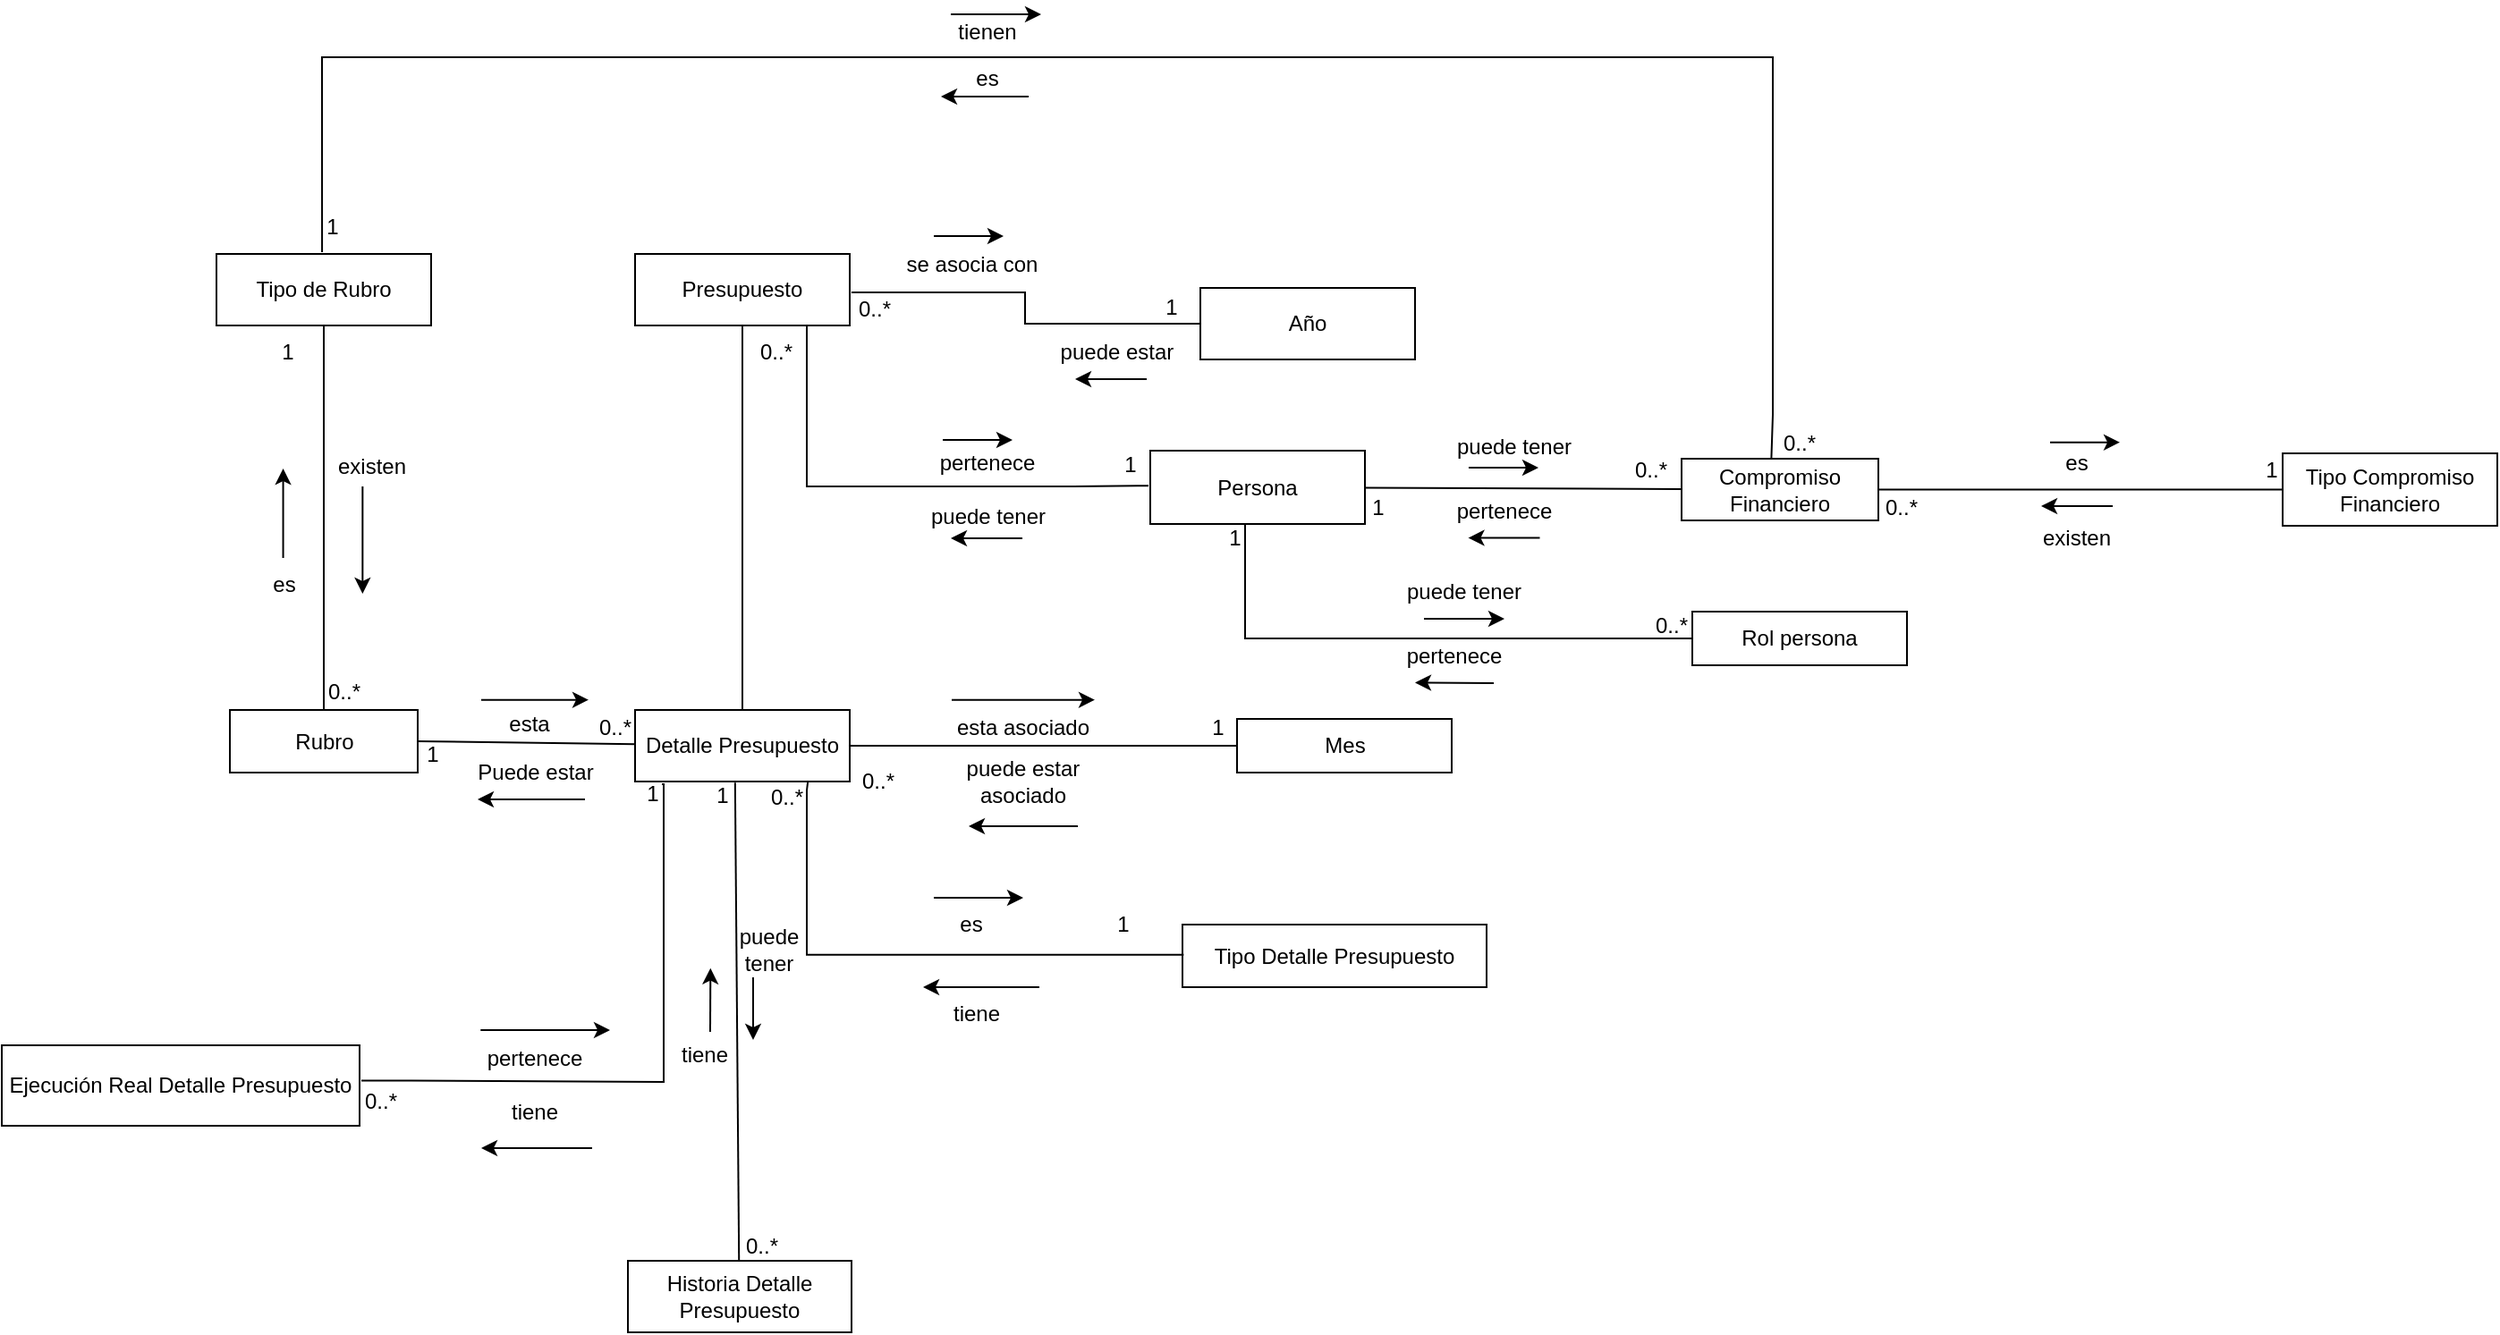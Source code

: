 <mxfile version="20.2.7" type="device"><diagram id="C5RBs43oDa-KdzZeNtuy" name="Page-1"><mxGraphModel dx="2405" dy="1973" grid="1" gridSize="10" guides="1" tooltips="1" connect="0" arrows="1" fold="1" page="1" pageScale="1" pageWidth="827" pageHeight="1169" math="0" shadow="0"><root><mxCell id="WIyWlLk6GJQsqaUBKTNV-0"/><mxCell id="WIyWlLk6GJQsqaUBKTNV-1" parent="WIyWlLk6GJQsqaUBKTNV-0"/><mxCell id="WJLRLvmz7m52M2c8Ak2l-0" value="Tipo de Rubro" style="rounded=0;whiteSpace=wrap;html=1;" parent="WIyWlLk6GJQsqaUBKTNV-1" vertex="1"><mxGeometry x="105" y="120" width="120" height="40" as="geometry"/></mxCell><mxCell id="WJLRLvmz7m52M2c8Ak2l-1" value="Rubro" style="rounded=0;whiteSpace=wrap;html=1;" parent="WIyWlLk6GJQsqaUBKTNV-1" vertex="1"><mxGeometry x="112.5" y="375" width="105" height="35" as="geometry"/></mxCell><mxCell id="WJLRLvmz7m52M2c8Ak2l-3" value="Detalle Presupuesto" style="rounded=0;whiteSpace=wrap;html=1;" parent="WIyWlLk6GJQsqaUBKTNV-1" vertex="1"><mxGeometry x="339" y="375" width="120" height="40" as="geometry"/></mxCell><mxCell id="WJLRLvmz7m52M2c8Ak2l-4" value="Mes" style="rounded=0;whiteSpace=wrap;html=1;" parent="WIyWlLk6GJQsqaUBKTNV-1" vertex="1"><mxGeometry x="675.5" y="380" width="120" height="30" as="geometry"/></mxCell><mxCell id="WJLRLvmz7m52M2c8Ak2l-5" value="Presupuesto" style="rounded=0;whiteSpace=wrap;html=1;" parent="WIyWlLk6GJQsqaUBKTNV-1" vertex="1"><mxGeometry x="339" y="120" width="120" height="40" as="geometry"/></mxCell><mxCell id="WJLRLvmz7m52M2c8Ak2l-6" value="Año" style="rounded=0;whiteSpace=wrap;html=1;" parent="WIyWlLk6GJQsqaUBKTNV-1" vertex="1"><mxGeometry x="655" y="139" width="120" height="40" as="geometry"/></mxCell><mxCell id="6fGS--f3S9HqLcqphyuH-20" style="edgeStyle=none;rounded=0;orthogonalLoop=1;jettySize=auto;html=1;entryX=0;entryY=0.5;entryDx=0;entryDy=0;entryPerimeter=0;startArrow=none;startFill=0;endArrow=none;endFill=0;" parent="WIyWlLk6GJQsqaUBKTNV-1" target="6fGS--f3S9HqLcqphyuH-19" edge="1"><mxGeometry relative="1" as="geometry"><mxPoint x="680" y="270" as="sourcePoint"/><Array as="points"><mxPoint x="680" y="335"/></Array></mxGeometry></mxCell><mxCell id="WJLRLvmz7m52M2c8Ak2l-7" value="Persona" style="rounded=0;whiteSpace=wrap;html=1;" parent="WIyWlLk6GJQsqaUBKTNV-1" vertex="1"><mxGeometry x="627" y="230" width="120" height="41" as="geometry"/></mxCell><mxCell id="WJLRLvmz7m52M2c8Ak2l-12" value="" style="endArrow=none;html=1;rounded=0;exitX=1;exitY=0.5;exitDx=0;exitDy=0;" parent="WIyWlLk6GJQsqaUBKTNV-1" source="WJLRLvmz7m52M2c8Ak2l-1" target="WJLRLvmz7m52M2c8Ak2l-3" edge="1"><mxGeometry width="50" height="50" relative="1" as="geometry"><mxPoint x="215" y="430" as="sourcePoint"/><mxPoint x="335" y="400" as="targetPoint"/></mxGeometry></mxCell><mxCell id="WJLRLvmz7m52M2c8Ak2l-13" value="0..*" style="text;html=1;strokeColor=none;fillColor=none;align=center;verticalAlign=middle;whiteSpace=wrap;rounded=0;" parent="WIyWlLk6GJQsqaUBKTNV-1" vertex="1"><mxGeometry x="163" y="357" width="27" height="15" as="geometry"/></mxCell><mxCell id="WJLRLvmz7m52M2c8Ak2l-14" value="1" style="text;html=1;strokeColor=none;fillColor=none;align=center;verticalAlign=middle;whiteSpace=wrap;rounded=0;" parent="WIyWlLk6GJQsqaUBKTNV-1" vertex="1"><mxGeometry x="115" y="160" width="60" height="30" as="geometry"/></mxCell><mxCell id="WJLRLvmz7m52M2c8Ak2l-16" value="" style="endArrow=none;html=1;rounded=0;entryX=0;entryY=0.5;entryDx=0;entryDy=0;exitX=1;exitY=0.5;exitDx=0;exitDy=0;" parent="WIyWlLk6GJQsqaUBKTNV-1" source="WJLRLvmz7m52M2c8Ak2l-3" target="WJLRLvmz7m52M2c8Ak2l-4" edge="1"><mxGeometry width="50" height="50" relative="1" as="geometry"><mxPoint x="485" y="400" as="sourcePoint"/><mxPoint x="509" y="350" as="targetPoint"/></mxGeometry></mxCell><mxCell id="WJLRLvmz7m52M2c8Ak2l-17" value="" style="endArrow=none;html=1;rounded=0;entryX=0.5;entryY=1;entryDx=0;entryDy=0;" parent="WIyWlLk6GJQsqaUBKTNV-1" source="WJLRLvmz7m52M2c8Ak2l-3" target="WJLRLvmz7m52M2c8Ak2l-5" edge="1"><mxGeometry width="50" height="50" relative="1" as="geometry"><mxPoint x="335" y="300" as="sourcePoint"/><mxPoint x="385" y="250" as="targetPoint"/></mxGeometry></mxCell><mxCell id="WJLRLvmz7m52M2c8Ak2l-18" value="" style="endArrow=none;html=1;rounded=0;exitX=0.5;exitY=0;exitDx=0;exitDy=0;" parent="WIyWlLk6GJQsqaUBKTNV-1" source="WJLRLvmz7m52M2c8Ak2l-1" target="WJLRLvmz7m52M2c8Ak2l-0" edge="1"><mxGeometry width="50" height="50" relative="1" as="geometry"><mxPoint x="335" y="300" as="sourcePoint"/><mxPoint x="385" y="250" as="targetPoint"/></mxGeometry></mxCell><mxCell id="WJLRLvmz7m52M2c8Ak2l-19" value="Tipo Detalle Presupuesto" style="rounded=0;whiteSpace=wrap;html=1;" parent="WIyWlLk6GJQsqaUBKTNV-1" vertex="1"><mxGeometry x="645" y="495" width="170" height="35" as="geometry"/></mxCell><mxCell id="WJLRLvmz7m52M2c8Ak2l-23" value="" style="endArrow=classic;html=1;rounded=0;" parent="WIyWlLk6GJQsqaUBKTNV-1" edge="1"><mxGeometry width="50" height="50" relative="1" as="geometry"><mxPoint x="186.68" y="250" as="sourcePoint"/><mxPoint x="186.68" y="310" as="targetPoint"/></mxGeometry></mxCell><mxCell id="WJLRLvmz7m52M2c8Ak2l-25" value="existen" style="text;html=1;strokeColor=none;fillColor=none;align=center;verticalAlign=middle;whiteSpace=wrap;rounded=0;" parent="WIyWlLk6GJQsqaUBKTNV-1" vertex="1"><mxGeometry x="166" y="227.25" width="52" height="24" as="geometry"/></mxCell><mxCell id="WJLRLvmz7m52M2c8Ak2l-28" value="es" style="text;html=1;strokeColor=none;fillColor=none;align=center;verticalAlign=middle;whiteSpace=wrap;rounded=0;" parent="WIyWlLk6GJQsqaUBKTNV-1" vertex="1"><mxGeometry x="112.5" y="290" width="60" height="30" as="geometry"/></mxCell><mxCell id="WJLRLvmz7m52M2c8Ak2l-29" value="" style="endArrow=classic;html=1;rounded=0;" parent="WIyWlLk6GJQsqaUBKTNV-1" edge="1"><mxGeometry width="50" height="50" relative="1" as="geometry"><mxPoint x="142.28" y="290" as="sourcePoint"/><mxPoint x="142.28" y="240" as="targetPoint"/><Array as="points"><mxPoint x="142.28" y="280"/></Array></mxGeometry></mxCell><mxCell id="WJLRLvmz7m52M2c8Ak2l-30" value="" style="endArrow=none;html=1;rounded=0;edgeStyle=orthogonalEdgeStyle;exitX=1.008;exitY=0.538;exitDx=0;exitDy=0;exitPerimeter=0;entryX=0;entryY=0.5;entryDx=0;entryDy=0;entryPerimeter=0;" parent="WIyWlLk6GJQsqaUBKTNV-1" source="WJLRLvmz7m52M2c8Ak2l-5" target="WJLRLvmz7m52M2c8Ak2l-6" edge="1"><mxGeometry width="50" height="50" relative="1" as="geometry"><mxPoint x="395" y="220" as="sourcePoint"/><mxPoint x="445" y="170" as="targetPoint"/></mxGeometry></mxCell><mxCell id="WJLRLvmz7m52M2c8Ak2l-31" value="0..*" style="text;html=1;strokeColor=none;fillColor=none;align=center;verticalAlign=middle;whiteSpace=wrap;rounded=0;" parent="WIyWlLk6GJQsqaUBKTNV-1" vertex="1"><mxGeometry x="453" y="136" width="40" height="30" as="geometry"/></mxCell><mxCell id="WJLRLvmz7m52M2c8Ak2l-33" value="1" style="text;html=1;strokeColor=none;fillColor=none;align=center;verticalAlign=middle;whiteSpace=wrap;rounded=0;" parent="WIyWlLk6GJQsqaUBKTNV-1" vertex="1"><mxGeometry x="622" y="140" width="34" height="20" as="geometry"/></mxCell><mxCell id="WJLRLvmz7m52M2c8Ak2l-34" value="" style="endArrow=none;html=1;rounded=0;edgeStyle=orthogonalEdgeStyle;entryX=-0.008;entryY=0.478;entryDx=0;entryDy=0;entryPerimeter=0;" parent="WIyWlLk6GJQsqaUBKTNV-1" source="WJLRLvmz7m52M2c8Ak2l-5" target="WJLRLvmz7m52M2c8Ak2l-7" edge="1"><mxGeometry width="50" height="50" relative="1" as="geometry"><mxPoint x="425" y="180" as="sourcePoint"/><mxPoint x="509" y="200" as="targetPoint"/><Array as="points"><mxPoint x="435" y="250"/><mxPoint x="584" y="250"/></Array></mxGeometry></mxCell><mxCell id="WJLRLvmz7m52M2c8Ak2l-35" value="0..*" style="text;html=1;strokeColor=none;fillColor=none;align=center;verticalAlign=middle;whiteSpace=wrap;rounded=0;" parent="WIyWlLk6GJQsqaUBKTNV-1" vertex="1"><mxGeometry x="450" y="400" width="50" height="30" as="geometry"/></mxCell><mxCell id="WJLRLvmz7m52M2c8Ak2l-36" value="1" style="text;html=1;strokeColor=none;fillColor=none;align=center;verticalAlign=middle;whiteSpace=wrap;rounded=0;" parent="WIyWlLk6GJQsqaUBKTNV-1" vertex="1"><mxGeometry x="645" y="370" width="40" height="30" as="geometry"/></mxCell><mxCell id="WJLRLvmz7m52M2c8Ak2l-37" value="esta asociado" style="text;html=1;strokeColor=none;fillColor=none;align=center;verticalAlign=middle;whiteSpace=wrap;rounded=0;" parent="WIyWlLk6GJQsqaUBKTNV-1" vertex="1"><mxGeometry x="506" y="370" width="100" height="30" as="geometry"/></mxCell><mxCell id="WJLRLvmz7m52M2c8Ak2l-38" value="puede estar asociado" style="text;html=1;strokeColor=none;fillColor=none;align=center;verticalAlign=middle;whiteSpace=wrap;rounded=0;" parent="WIyWlLk6GJQsqaUBKTNV-1" vertex="1"><mxGeometry x="506" y="405" width="100" height="20" as="geometry"/></mxCell><mxCell id="WJLRLvmz7m52M2c8Ak2l-40" value="" style="endArrow=classic;html=1;rounded=0;" parent="WIyWlLk6GJQsqaUBKTNV-1" edge="1"><mxGeometry width="50" height="50" relative="1" as="geometry"><mxPoint x="516" y="369.33" as="sourcePoint"/><mxPoint x="596" y="369.33" as="targetPoint"/></mxGeometry></mxCell><mxCell id="WJLRLvmz7m52M2c8Ak2l-41" value="" style="endArrow=classic;html=1;rounded=0;" parent="WIyWlLk6GJQsqaUBKTNV-1" edge="1"><mxGeometry width="50" height="50" relative="1" as="geometry"><mxPoint x="586.5" y="440.0" as="sourcePoint"/><mxPoint x="525.5" y="440" as="targetPoint"/></mxGeometry></mxCell><mxCell id="WJLRLvmz7m52M2c8Ak2l-42" value="" style="endArrow=none;html=1;rounded=0;edgeStyle=orthogonalEdgeStyle;exitX=0.004;exitY=0.482;exitDx=0;exitDy=0;exitPerimeter=0;entryX=0.805;entryY=0.997;entryDx=0;entryDy=0;entryPerimeter=0;" parent="WIyWlLk6GJQsqaUBKTNV-1" source="WJLRLvmz7m52M2c8Ak2l-19" target="WJLRLvmz7m52M2c8Ak2l-3" edge="1"><mxGeometry width="50" height="50" relative="1" as="geometry"><mxPoint x="595" y="530" as="sourcePoint"/><mxPoint x="398" y="430" as="targetPoint"/><Array as="points"><mxPoint x="435" y="511"/><mxPoint x="435" y="420"/></Array></mxGeometry></mxCell><mxCell id="WJLRLvmz7m52M2c8Ak2l-43" value="1" style="text;html=1;strokeColor=none;fillColor=none;align=center;verticalAlign=middle;whiteSpace=wrap;rounded=0;" parent="WIyWlLk6GJQsqaUBKTNV-1" vertex="1"><mxGeometry x="213" y="395" width="25.5" height="10" as="geometry"/></mxCell><mxCell id="WJLRLvmz7m52M2c8Ak2l-44" value="esta" style="text;html=1;strokeColor=none;fillColor=none;align=center;verticalAlign=middle;whiteSpace=wrap;rounded=0;" parent="WIyWlLk6GJQsqaUBKTNV-1" vertex="1"><mxGeometry x="250" y="378" width="60" height="10" as="geometry"/></mxCell><mxCell id="WJLRLvmz7m52M2c8Ak2l-45" value="0..*" style="text;html=1;strokeColor=none;fillColor=none;align=center;verticalAlign=middle;whiteSpace=wrap;rounded=0;" parent="WIyWlLk6GJQsqaUBKTNV-1" vertex="1"><mxGeometry x="308" y="370" width="40" height="30" as="geometry"/></mxCell><mxCell id="WJLRLvmz7m52M2c8Ak2l-46" value="Puede estar" style="text;html=1;strokeColor=none;fillColor=none;align=center;verticalAlign=middle;whiteSpace=wrap;rounded=0;" parent="WIyWlLk6GJQsqaUBKTNV-1" vertex="1"><mxGeometry x="244.5" y="400" width="77" height="20" as="geometry"/></mxCell><mxCell id="WJLRLvmz7m52M2c8Ak2l-47" value="" style="endArrow=classic;html=1;rounded=0;" parent="WIyWlLk6GJQsqaUBKTNV-1" edge="1"><mxGeometry width="50" height="50" relative="1" as="geometry"><mxPoint x="311" y="425" as="sourcePoint"/><mxPoint x="251" y="425" as="targetPoint"/></mxGeometry></mxCell><mxCell id="WJLRLvmz7m52M2c8Ak2l-48" value="" style="endArrow=classic;html=1;rounded=0;" parent="WIyWlLk6GJQsqaUBKTNV-1" edge="1"><mxGeometry width="50" height="50" relative="1" as="geometry"><mxPoint x="253" y="369.33" as="sourcePoint"/><mxPoint x="313" y="369.33" as="targetPoint"/></mxGeometry></mxCell><mxCell id="WJLRLvmz7m52M2c8Ak2l-49" value="0..*" style="text;html=1;strokeColor=none;fillColor=none;align=center;verticalAlign=middle;whiteSpace=wrap;rounded=0;" parent="WIyWlLk6GJQsqaUBKTNV-1" vertex="1"><mxGeometry x="405" y="160" width="26" height="30" as="geometry"/></mxCell><mxCell id="WJLRLvmz7m52M2c8Ak2l-50" value="1" style="text;html=1;strokeColor=none;fillColor=none;align=center;verticalAlign=middle;whiteSpace=wrap;rounded=0;" parent="WIyWlLk6GJQsqaUBKTNV-1" vertex="1"><mxGeometry x="605" y="227.25" width="22" height="22" as="geometry"/></mxCell><mxCell id="WJLRLvmz7m52M2c8Ak2l-51" value="pertenece" style="text;html=1;strokeColor=none;fillColor=none;align=center;verticalAlign=middle;whiteSpace=wrap;rounded=0;" parent="WIyWlLk6GJQsqaUBKTNV-1" vertex="1"><mxGeometry x="505.5" y="227.25" width="60" height="20" as="geometry"/></mxCell><mxCell id="WJLRLvmz7m52M2c8Ak2l-52" value="" style="endArrow=classic;html=1;rounded=0;" parent="WIyWlLk6GJQsqaUBKTNV-1" edge="1"><mxGeometry width="50" height="50" relative="1" as="geometry"><mxPoint x="555.5" y="279" as="sourcePoint"/><mxPoint x="515.5" y="279" as="targetPoint"/></mxGeometry></mxCell><mxCell id="WJLRLvmz7m52M2c8Ak2l-53" value="puede tener" style="text;html=1;strokeColor=none;fillColor=none;align=center;verticalAlign=middle;whiteSpace=wrap;rounded=0;" parent="WIyWlLk6GJQsqaUBKTNV-1" vertex="1"><mxGeometry x="495.5" y="253" width="81" height="27" as="geometry"/></mxCell><mxCell id="WJLRLvmz7m52M2c8Ak2l-54" value="" style="endArrow=classic;html=1;rounded=0;" parent="WIyWlLk6GJQsqaUBKTNV-1" edge="1"><mxGeometry width="50" height="50" relative="1" as="geometry"><mxPoint x="511" y="224" as="sourcePoint"/><mxPoint x="550" y="224" as="targetPoint"/></mxGeometry></mxCell><mxCell id="WJLRLvmz7m52M2c8Ak2l-55" value="se asocia con" style="text;html=1;strokeColor=none;fillColor=none;align=center;verticalAlign=middle;whiteSpace=wrap;rounded=0;" parent="WIyWlLk6GJQsqaUBKTNV-1" vertex="1"><mxGeometry x="484.5" y="116" width="85" height="20" as="geometry"/></mxCell><mxCell id="WJLRLvmz7m52M2c8Ak2l-56" value="puede estar" style="text;html=1;strokeColor=none;fillColor=none;align=center;verticalAlign=middle;whiteSpace=wrap;rounded=0;" parent="WIyWlLk6GJQsqaUBKTNV-1" vertex="1"><mxGeometry x="565.5" y="165" width="85" height="20" as="geometry"/></mxCell><mxCell id="WJLRLvmz7m52M2c8Ak2l-57" value="" style="endArrow=classic;html=1;rounded=0;" parent="WIyWlLk6GJQsqaUBKTNV-1" edge="1"><mxGeometry width="50" height="50" relative="1" as="geometry"><mxPoint x="506" y="110" as="sourcePoint"/><mxPoint x="545" y="110" as="targetPoint"/></mxGeometry></mxCell><mxCell id="WJLRLvmz7m52M2c8Ak2l-58" value="" style="endArrow=classic;html=1;rounded=0;" parent="WIyWlLk6GJQsqaUBKTNV-1" edge="1"><mxGeometry width="50" height="50" relative="1" as="geometry"><mxPoint x="625" y="190" as="sourcePoint"/><mxPoint x="585" y="190" as="targetPoint"/></mxGeometry></mxCell><mxCell id="WJLRLvmz7m52M2c8Ak2l-60" value="Ejecución Real Detalle Presupuesto" style="rounded=0;whiteSpace=wrap;html=1;" parent="WIyWlLk6GJQsqaUBKTNV-1" vertex="1"><mxGeometry x="-15" y="562.5" width="200" height="45" as="geometry"/></mxCell><mxCell id="WJLRLvmz7m52M2c8Ak2l-62" value="" style="endArrow=none;html=1;rounded=0;edgeStyle=orthogonalEdgeStyle;exitX=1.005;exitY=0.438;exitDx=0;exitDy=0;exitPerimeter=0;entryX=0.125;entryY=1.037;entryDx=0;entryDy=0;entryPerimeter=0;" parent="WIyWlLk6GJQsqaUBKTNV-1" source="WJLRLvmz7m52M2c8Ak2l-60" target="WJLRLvmz7m52M2c8Ak2l-3" edge="1"><mxGeometry width="50" height="50" relative="1" as="geometry"><mxPoint x="285" y="540" as="sourcePoint"/><mxPoint x="355" y="432" as="targetPoint"/><Array as="points"><mxPoint x="214" y="583"/><mxPoint x="355" y="583"/><mxPoint x="355" y="422"/></Array></mxGeometry></mxCell><mxCell id="WJLRLvmz7m52M2c8Ak2l-63" value="0..*" style="text;html=1;strokeColor=none;fillColor=none;align=center;verticalAlign=middle;whiteSpace=wrap;rounded=0;" parent="WIyWlLk6GJQsqaUBKTNV-1" vertex="1"><mxGeometry x="176" y="585" width="42" height="17" as="geometry"/></mxCell><mxCell id="WJLRLvmz7m52M2c8Ak2l-64" value="1" style="text;html=1;strokeColor=none;fillColor=none;align=center;verticalAlign=middle;whiteSpace=wrap;rounded=0;" parent="WIyWlLk6GJQsqaUBKTNV-1" vertex="1"><mxGeometry x="339" y="418" width="20" height="7" as="geometry"/></mxCell><mxCell id="WJLRLvmz7m52M2c8Ak2l-66" value="pertenece" style="text;html=1;strokeColor=none;fillColor=none;align=center;verticalAlign=middle;whiteSpace=wrap;rounded=0;" parent="WIyWlLk6GJQsqaUBKTNV-1" vertex="1"><mxGeometry x="253" y="555" width="60" height="30" as="geometry"/></mxCell><mxCell id="WJLRLvmz7m52M2c8Ak2l-67" value="" style="endArrow=classic;html=1;rounded=0;exitX=-0.006;exitY=-0.033;exitDx=0;exitDy=0;exitPerimeter=0;" parent="WIyWlLk6GJQsqaUBKTNV-1" source="WJLRLvmz7m52M2c8Ak2l-66" edge="1"><mxGeometry width="50" height="50" relative="1" as="geometry"><mxPoint x="285" y="540" as="sourcePoint"/><mxPoint x="325" y="554" as="targetPoint"/></mxGeometry></mxCell><mxCell id="WJLRLvmz7m52M2c8Ak2l-68" value="tiene" style="text;html=1;strokeColor=none;fillColor=none;align=center;verticalAlign=middle;whiteSpace=wrap;rounded=0;" parent="WIyWlLk6GJQsqaUBKTNV-1" vertex="1"><mxGeometry x="262" y="590" width="42" height="20" as="geometry"/></mxCell><mxCell id="WJLRLvmz7m52M2c8Ak2l-69" value="" style="endArrow=classic;html=1;rounded=0;" parent="WIyWlLk6GJQsqaUBKTNV-1" edge="1"><mxGeometry width="50" height="50" relative="1" as="geometry"><mxPoint x="315" y="620" as="sourcePoint"/><mxPoint x="253" y="620" as="targetPoint"/></mxGeometry></mxCell><mxCell id="WJLRLvmz7m52M2c8Ak2l-70" value="0..*" style="text;html=1;strokeColor=none;fillColor=none;align=center;verticalAlign=middle;whiteSpace=wrap;rounded=0;" parent="WIyWlLk6GJQsqaUBKTNV-1" vertex="1"><mxGeometry x="414" y="418.5" width="20" height="10" as="geometry"/></mxCell><mxCell id="WJLRLvmz7m52M2c8Ak2l-71" value="1" style="text;html=1;strokeColor=none;fillColor=none;align=center;verticalAlign=middle;whiteSpace=wrap;rounded=0;" parent="WIyWlLk6GJQsqaUBKTNV-1" vertex="1"><mxGeometry x="602" y="490" width="20" height="10" as="geometry"/></mxCell><mxCell id="WJLRLvmz7m52M2c8Ak2l-72" value="" style="endArrow=classic;html=1;rounded=0;" parent="WIyWlLk6GJQsqaUBKTNV-1" edge="1"><mxGeometry width="50" height="50" relative="1" as="geometry"><mxPoint x="565" y="530" as="sourcePoint"/><mxPoint x="500" y="530" as="targetPoint"/></mxGeometry></mxCell><mxCell id="WJLRLvmz7m52M2c8Ak2l-73" value="" style="endArrow=classic;html=1;rounded=0;" parent="WIyWlLk6GJQsqaUBKTNV-1" edge="1"><mxGeometry width="50" height="50" relative="1" as="geometry"><mxPoint x="506" y="480" as="sourcePoint"/><mxPoint x="556" y="480" as="targetPoint"/></mxGeometry></mxCell><mxCell id="WJLRLvmz7m52M2c8Ak2l-75" value="es" style="text;html=1;strokeColor=none;fillColor=none;align=center;verticalAlign=middle;whiteSpace=wrap;rounded=0;" parent="WIyWlLk6GJQsqaUBKTNV-1" vertex="1"><mxGeometry x="507" y="485" width="40" height="20" as="geometry"/></mxCell><mxCell id="WJLRLvmz7m52M2c8Ak2l-76" value="tiene" style="text;html=1;strokeColor=none;fillColor=none;align=center;verticalAlign=middle;whiteSpace=wrap;rounded=0;" parent="WIyWlLk6GJQsqaUBKTNV-1" vertex="1"><mxGeometry x="510" y="535" width="40" height="20" as="geometry"/></mxCell><mxCell id="WAUeKTB4VPL3JYVY55jF-0" value="" style="endArrow=none;html=1;rounded=0;entryX=0.466;entryY=1.017;entryDx=0;entryDy=0;entryPerimeter=0;exitX=0.497;exitY=0.034;exitDx=0;exitDy=0;exitPerimeter=0;" parent="WIyWlLk6GJQsqaUBKTNV-1" source="WAUeKTB4VPL3JYVY55jF-1" target="WJLRLvmz7m52M2c8Ak2l-3" edge="1"><mxGeometry width="50" height="50" relative="1" as="geometry"><mxPoint x="395" y="610" as="sourcePoint"/><mxPoint x="475" y="420" as="targetPoint"/></mxGeometry></mxCell><mxCell id="WAUeKTB4VPL3JYVY55jF-1" value="Historia Detalle Presupuesto" style="rounded=0;whiteSpace=wrap;html=1;" parent="WIyWlLk6GJQsqaUBKTNV-1" vertex="1"><mxGeometry x="335" y="683" width="125" height="40" as="geometry"/></mxCell><mxCell id="WAUeKTB4VPL3JYVY55jF-2" value="1" style="text;html=1;strokeColor=none;fillColor=none;align=center;verticalAlign=middle;whiteSpace=wrap;rounded=0;" parent="WIyWlLk6GJQsqaUBKTNV-1" vertex="1"><mxGeometry x="381" y="417" width="14" height="11.5" as="geometry"/></mxCell><mxCell id="WAUeKTB4VPL3JYVY55jF-3" value="0..*" style="text;html=1;strokeColor=none;fillColor=none;align=center;verticalAlign=middle;whiteSpace=wrap;rounded=0;" parent="WIyWlLk6GJQsqaUBKTNV-1" vertex="1"><mxGeometry x="397" y="667" width="26" height="15" as="geometry"/></mxCell><mxCell id="WAUeKTB4VPL3JYVY55jF-4" value="" style="endArrow=classic;html=1;rounded=0;" parent="WIyWlLk6GJQsqaUBKTNV-1" edge="1"><mxGeometry width="50" height="50" relative="1" as="geometry"><mxPoint x="405" y="524.5" as="sourcePoint"/><mxPoint x="405" y="559.5" as="targetPoint"/></mxGeometry></mxCell><mxCell id="WAUeKTB4VPL3JYVY55jF-6" value="puede tener" style="text;html=1;strokeColor=none;fillColor=none;align=center;verticalAlign=middle;whiteSpace=wrap;rounded=0;" parent="WIyWlLk6GJQsqaUBKTNV-1" vertex="1"><mxGeometry x="391" y="504" width="46" height="10" as="geometry"/></mxCell><mxCell id="WAUeKTB4VPL3JYVY55jF-7" value="" style="endArrow=classic;html=1;rounded=0;" parent="WIyWlLk6GJQsqaUBKTNV-1" edge="1"><mxGeometry width="50" height="50" relative="1" as="geometry"><mxPoint x="381.0" y="555" as="sourcePoint"/><mxPoint x="381.16" y="519.344" as="targetPoint"/></mxGeometry></mxCell><mxCell id="WAUeKTB4VPL3JYVY55jF-8" value="tiene" style="text;html=1;strokeColor=none;fillColor=none;align=center;verticalAlign=middle;whiteSpace=wrap;rounded=0;" parent="WIyWlLk6GJQsqaUBKTNV-1" vertex="1"><mxGeometry x="363" y="562.5" width="30" height="10" as="geometry"/></mxCell><mxCell id="kmmZKGBpIPShf_jPRLts-3" value="" style="endArrow=none;html=1;rounded=0;exitX=0.492;exitY=-0.025;exitDx=0;exitDy=0;exitPerimeter=0;edgeStyle=orthogonalEdgeStyle;entryX=0.456;entryY=0.024;entryDx=0;entryDy=0;entryPerimeter=0;" parent="WIyWlLk6GJQsqaUBKTNV-1" source="WJLRLvmz7m52M2c8Ak2l-0" target="6fGS--f3S9HqLcqphyuH-0" edge="1"><mxGeometry width="50" height="50" relative="1" as="geometry"><mxPoint x="165" y="120" as="sourcePoint"/><mxPoint x="996" y="240" as="targetPoint"/><Array as="points"><mxPoint x="164" y="10"/><mxPoint x="975" y="10"/><mxPoint x="975" y="210"/></Array></mxGeometry></mxCell><mxCell id="kmmZKGBpIPShf_jPRLts-5" value="0..*" style="text;html=1;strokeColor=none;fillColor=none;align=center;verticalAlign=middle;whiteSpace=wrap;rounded=0;" parent="WIyWlLk6GJQsqaUBKTNV-1" vertex="1"><mxGeometry x="980" y="215.5" width="20" height="20" as="geometry"/></mxCell><mxCell id="kmmZKGBpIPShf_jPRLts-6" value="0..*" style="text;html=1;strokeColor=none;fillColor=none;align=center;verticalAlign=middle;whiteSpace=wrap;rounded=0;" parent="WIyWlLk6GJQsqaUBKTNV-1" vertex="1"><mxGeometry x="892" y="232" width="30" height="18" as="geometry"/></mxCell><mxCell id="kmmZKGBpIPShf_jPRLts-7" value="1" style="text;html=1;strokeColor=none;fillColor=none;align=center;verticalAlign=middle;whiteSpace=wrap;rounded=0;" parent="WIyWlLk6GJQsqaUBKTNV-1" vertex="1"><mxGeometry x="747" y="255" width="15" height="14.75" as="geometry"/></mxCell><mxCell id="kmmZKGBpIPShf_jPRLts-8" value="1" style="text;html=1;strokeColor=none;fillColor=none;align=center;verticalAlign=middle;whiteSpace=wrap;rounded=0;" parent="WIyWlLk6GJQsqaUBKTNV-1" vertex="1"><mxGeometry x="155" y="90" width="30" height="30" as="geometry"/></mxCell><mxCell id="kmmZKGBpIPShf_jPRLts-9" value="es" style="text;html=1;strokeColor=none;fillColor=none;align=center;verticalAlign=middle;whiteSpace=wrap;rounded=0;" parent="WIyWlLk6GJQsqaUBKTNV-1" vertex="1"><mxGeometry x="505.5" y="12" width="60" height="20" as="geometry"/></mxCell><mxCell id="kmmZKGBpIPShf_jPRLts-10" value="tienen" style="text;html=1;strokeColor=none;fillColor=none;align=center;verticalAlign=middle;whiteSpace=wrap;rounded=0;" parent="WIyWlLk6GJQsqaUBKTNV-1" vertex="1"><mxGeometry x="506" y="-14" width="60" height="20" as="geometry"/></mxCell><mxCell id="kmmZKGBpIPShf_jPRLts-11" value="" style="endArrow=classic;html=1;rounded=0;" parent="WIyWlLk6GJQsqaUBKTNV-1" edge="1"><mxGeometry width="50" height="50" relative="1" as="geometry"><mxPoint x="515.5" y="-14" as="sourcePoint"/><mxPoint x="566" y="-14" as="targetPoint"/></mxGeometry></mxCell><mxCell id="kmmZKGBpIPShf_jPRLts-12" value="" style="endArrow=classic;html=1;rounded=0;" parent="WIyWlLk6GJQsqaUBKTNV-1" edge="1"><mxGeometry width="50" height="50" relative="1" as="geometry"><mxPoint x="559" y="32" as="sourcePoint"/><mxPoint x="510" y="32" as="targetPoint"/></mxGeometry></mxCell><mxCell id="kmmZKGBpIPShf_jPRLts-13" value="pertenece" style="text;html=1;strokeColor=none;fillColor=none;align=center;verticalAlign=middle;whiteSpace=wrap;rounded=0;" parent="WIyWlLk6GJQsqaUBKTNV-1" vertex="1"><mxGeometry x="794.75" y="256.5" width="60" height="15" as="geometry"/></mxCell><mxCell id="kmmZKGBpIPShf_jPRLts-14" value="" style="endArrow=classic;html=1;rounded=0;" parent="WIyWlLk6GJQsqaUBKTNV-1" edge="1"><mxGeometry width="50" height="50" relative="1" as="geometry"><mxPoint x="844.75" y="278.8" as="sourcePoint"/><mxPoint x="804.75" y="278.8" as="targetPoint"/></mxGeometry></mxCell><mxCell id="kmmZKGBpIPShf_jPRLts-15" value="puede tener" style="text;html=1;strokeColor=none;fillColor=none;align=center;verticalAlign=middle;whiteSpace=wrap;rounded=0;" parent="WIyWlLk6GJQsqaUBKTNV-1" vertex="1"><mxGeometry x="794.75" y="220" width="70.5" height="15.5" as="geometry"/></mxCell><mxCell id="kmmZKGBpIPShf_jPRLts-16" value="" style="endArrow=classic;html=1;rounded=0;" parent="WIyWlLk6GJQsqaUBKTNV-1" edge="1"><mxGeometry width="50" height="50" relative="1" as="geometry"><mxPoint x="805" y="239.5" as="sourcePoint"/><mxPoint x="844" y="239.5" as="targetPoint"/></mxGeometry></mxCell><mxCell id="6fGS--f3S9HqLcqphyuH-4" style="rounded=0;orthogonalLoop=1;jettySize=auto;html=1;startArrow=none;startFill=0;endArrow=none;endFill=0;" parent="WIyWlLk6GJQsqaUBKTNV-1" source="6fGS--f3S9HqLcqphyuH-0" target="WJLRLvmz7m52M2c8Ak2l-7" edge="1"><mxGeometry relative="1" as="geometry"/></mxCell><mxCell id="6fGS--f3S9HqLcqphyuH-8" value="" style="edgeStyle=none;rounded=0;orthogonalLoop=1;jettySize=auto;html=1;startArrow=none;startFill=0;endArrow=none;endFill=0;" parent="WIyWlLk6GJQsqaUBKTNV-1" source="6fGS--f3S9HqLcqphyuH-0" target="6fGS--f3S9HqLcqphyuH-7" edge="1"><mxGeometry relative="1" as="geometry"/></mxCell><mxCell id="6fGS--f3S9HqLcqphyuH-0" value="Compromiso Financiero" style="rounded=0;whiteSpace=wrap;html=1;" parent="WIyWlLk6GJQsqaUBKTNV-1" vertex="1"><mxGeometry x="924" y="234.5" width="110" height="34.5" as="geometry"/></mxCell><mxCell id="6fGS--f3S9HqLcqphyuH-7" value="Tipo Compromiso Financiero" style="whiteSpace=wrap;html=1;rounded=0;" parent="WIyWlLk6GJQsqaUBKTNV-1" vertex="1"><mxGeometry x="1260" y="231.5" width="120" height="40.5" as="geometry"/></mxCell><mxCell id="6fGS--f3S9HqLcqphyuH-9" value="1" style="text;html=1;strokeColor=none;fillColor=none;align=center;verticalAlign=middle;whiteSpace=wrap;rounded=0;" parent="WIyWlLk6GJQsqaUBKTNV-1" vertex="1"><mxGeometry x="1239" y="231.25" width="30" height="20" as="geometry"/></mxCell><mxCell id="6fGS--f3S9HqLcqphyuH-10" value="0..*" style="text;html=1;strokeColor=none;fillColor=none;align=center;verticalAlign=middle;whiteSpace=wrap;rounded=0;" parent="WIyWlLk6GJQsqaUBKTNV-1" vertex="1"><mxGeometry x="1032" y="252" width="30" height="20" as="geometry"/></mxCell><mxCell id="6fGS--f3S9HqLcqphyuH-11" value="" style="endArrow=classic;html=1;rounded=0;" parent="WIyWlLk6GJQsqaUBKTNV-1" edge="1"><mxGeometry width="50" height="50" relative="1" as="geometry"><mxPoint x="1130" y="225.33" as="sourcePoint"/><mxPoint x="1169" y="225.33" as="targetPoint"/></mxGeometry></mxCell><mxCell id="6fGS--f3S9HqLcqphyuH-12" value="es" style="text;html=1;strokeColor=none;fillColor=none;align=center;verticalAlign=middle;whiteSpace=wrap;rounded=0;" parent="WIyWlLk6GJQsqaUBKTNV-1" vertex="1"><mxGeometry x="1130" y="227.25" width="30" height="20" as="geometry"/></mxCell><mxCell id="6fGS--f3S9HqLcqphyuH-13" value="existen" style="text;html=1;strokeColor=none;fillColor=none;align=center;verticalAlign=middle;whiteSpace=wrap;rounded=0;" parent="WIyWlLk6GJQsqaUBKTNV-1" vertex="1"><mxGeometry x="1115" y="269" width="60" height="20" as="geometry"/></mxCell><mxCell id="6fGS--f3S9HqLcqphyuH-14" value="" style="endArrow=classic;html=1;rounded=0;" parent="WIyWlLk6GJQsqaUBKTNV-1" edge="1"><mxGeometry width="50" height="50" relative="1" as="geometry"><mxPoint x="1165" y="261" as="sourcePoint"/><mxPoint x="1125" y="261" as="targetPoint"/></mxGeometry></mxCell><mxCell id="6fGS--f3S9HqLcqphyuH-19" value="Rol persona" style="rounded=0;whiteSpace=wrap;html=1;gradientColor=none;" parent="WIyWlLk6GJQsqaUBKTNV-1" vertex="1"><mxGeometry x="930" y="320" width="120" height="30" as="geometry"/></mxCell><mxCell id="6fGS--f3S9HqLcqphyuH-23" value="1" style="text;html=1;strokeColor=none;fillColor=none;align=center;verticalAlign=middle;whiteSpace=wrap;rounded=0;" parent="WIyWlLk6GJQsqaUBKTNV-1" vertex="1"><mxGeometry x="662.5" y="274" width="23" height="9.75" as="geometry"/></mxCell><mxCell id="6fGS--f3S9HqLcqphyuH-24" value="0..*" style="text;html=1;strokeColor=none;fillColor=none;align=center;verticalAlign=middle;whiteSpace=wrap;rounded=0;" parent="WIyWlLk6GJQsqaUBKTNV-1" vertex="1"><mxGeometry x="907" y="320.25" width="23" height="14.75" as="geometry"/></mxCell><mxCell id="6fGS--f3S9HqLcqphyuH-25" value="" style="endArrow=classic;html=1;rounded=0;" parent="WIyWlLk6GJQsqaUBKTNV-1" edge="1"><mxGeometry width="50" height="50" relative="1" as="geometry"><mxPoint x="780" y="324.0" as="sourcePoint"/><mxPoint x="825" y="324" as="targetPoint"/></mxGeometry></mxCell><mxCell id="6fGS--f3S9HqLcqphyuH-27" value="puede tener" style="text;html=1;strokeColor=none;fillColor=none;align=center;verticalAlign=middle;whiteSpace=wrap;rounded=0;" parent="WIyWlLk6GJQsqaUBKTNV-1" vertex="1"><mxGeometry x="762" y="298" width="81" height="22" as="geometry"/></mxCell><mxCell id="6fGS--f3S9HqLcqphyuH-29" value="pertenece" style="text;html=1;strokeColor=none;fillColor=none;align=center;verticalAlign=middle;whiteSpace=wrap;rounded=0;" parent="WIyWlLk6GJQsqaUBKTNV-1" vertex="1"><mxGeometry x="767" y="335.25" width="60" height="20" as="geometry"/></mxCell><mxCell id="6fGS--f3S9HqLcqphyuH-30" value="" style="endArrow=classic;html=1;rounded=0;" parent="WIyWlLk6GJQsqaUBKTNV-1" edge="1"><mxGeometry width="50" height="50" relative="1" as="geometry"><mxPoint x="819" y="360" as="sourcePoint"/><mxPoint x="775" y="359.69" as="targetPoint"/></mxGeometry></mxCell></root></mxGraphModel></diagram></mxfile>
